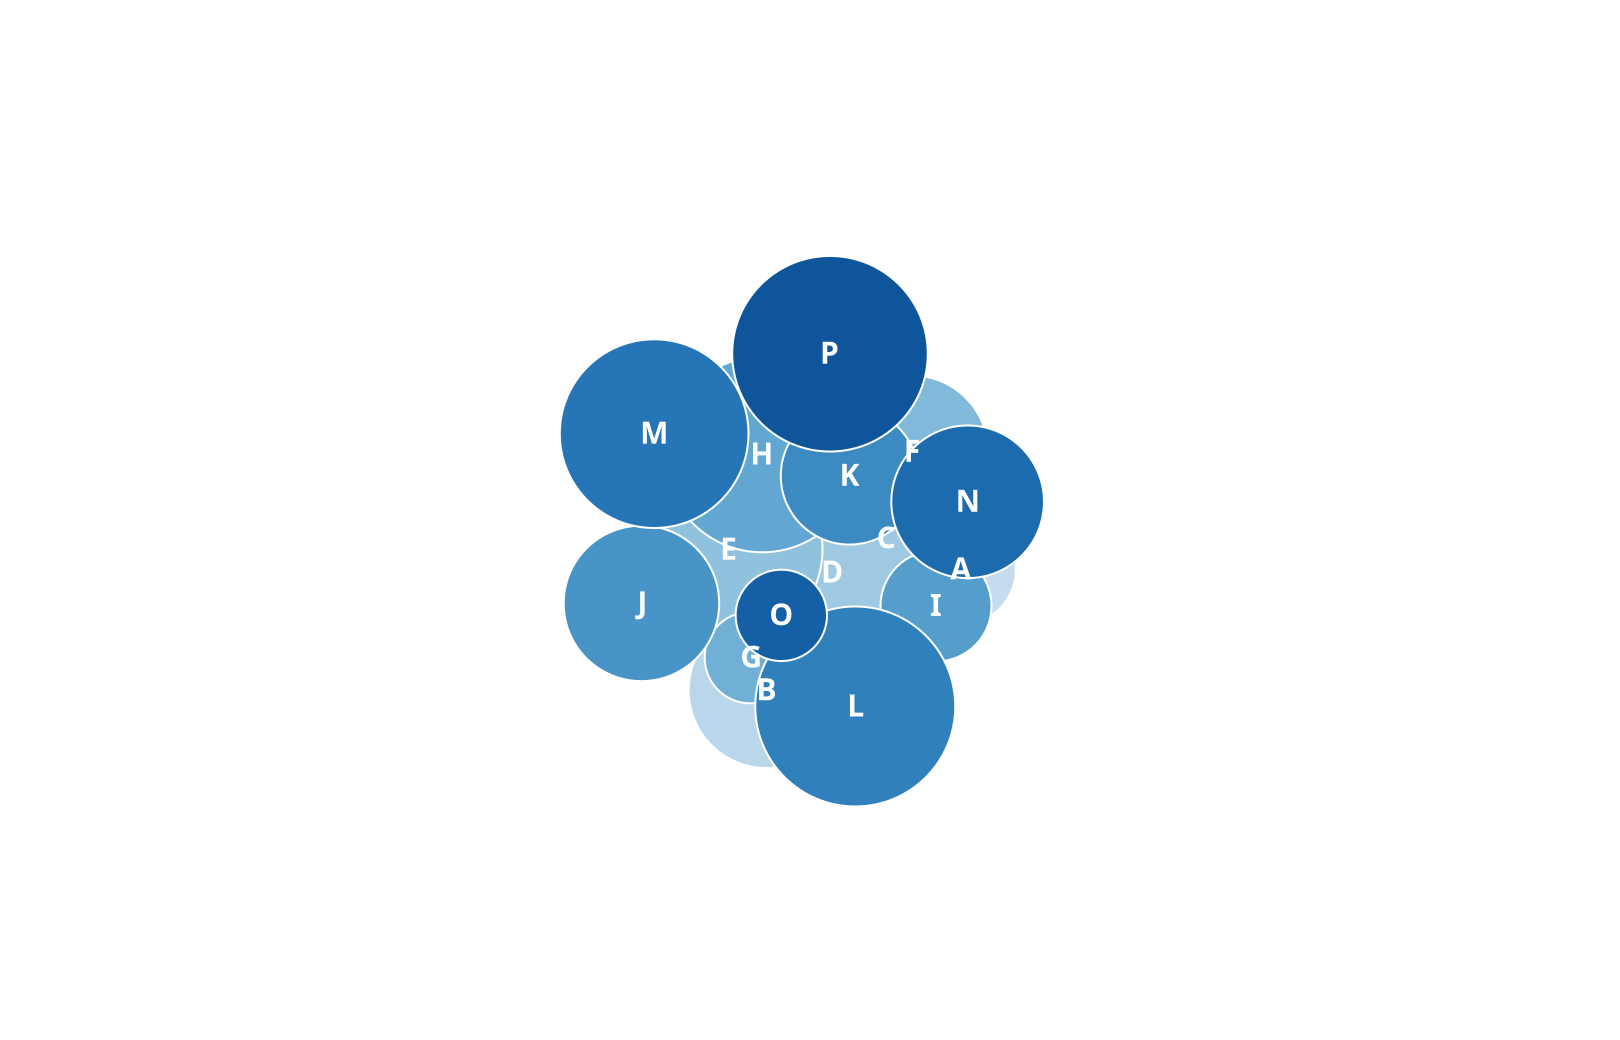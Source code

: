 {
  "$schema": "https://vega.github.io/schema/vega/v6.json",
  "description": "A packed bubble chart.",
  "usermeta": {
    "author": "David Bacci",
    "github": "https://github.com/PBI-David/Deneb-Showcase"
  },
  "width": 800,
  "height": 500,
  "padding": {"left": 5, "right": 5, "top": 20, "bottom": 0},
  "autosize": "none",
  "signals": [
    {"name": "cx", "update": "width / 2"},
    {"name": "cy", "update": "height / 2"},
    {
      "name": "gravityX",
      "value": 0.2,
      "bind": {"input": "range", "min": 0, "max": 1}
    },
    {
      "name": "gravityY",
      "value": 0.1,
      "bind": {"input": "range", "min": 0, "max": 1}
    }
  ],
  "data": [
    {
      "name": "table",
      "values": [
        {"category": "A", "amount": 0.28},
        {"category": "B", "amount": 0.55},
        {"category": "C", "amount": 0.43},
        {"category": "D", "amount": 0.91},
        {"category": "E", "amount": 0.81},
        {"category": "F", "amount": 0.53},
        {"category": "G", "amount": 0.19},
        {"category": "H", "amount": 0.87},
        {"category": "I", "amount": 0.28},
        {"category": "J", "amount": 0.55},
        {"category": "K", "amount": 0.43},
        {"category": "L", "amount": 0.91},
        {"category": "M", "amount": 0.81},
        {"category": "N", "amount": 0.53},
        {"category": "O", "amount": 0.19},
        {"category": "P", "amount": 0.87}
      ]
    }
  ],
  "scales": [
    {
      "name": "size",
      "domain": {"data": "table", "field": "amount"},
      "range": [0, 10000]
    },
    {
      "name": "color",
      "type": "ordinal",
      "domain": {"data": "table", "field": "category"},
      "range": "ramp"
    }
  ],
  "marks": [
    {
      "name": "nodes",
      "type": "symbol",
      "from": {"data": "table"},
      "encode": {
        "enter": {
          "fill": {"scale": "color", "field": "category"},
          "xfocus": {"signal": "cx"},
          "yfocus": {"signal": "cy"}
        },
        "update": {
          "size": {"signal": "datum.amount", "scale": "size"},
          "stroke": {"value": "white"},
          "strokeWidth": {"value": 1},
          "tooltip": {"signal": "datum"}
        }
      },
      "transform": [
        {
          "type": "force",
          "iterations": 100,
          "static": false,
          "forces": [
            {
              "force": "collide",
              "iterations": 2,
              "radius": {"expr": "sqrt(datum.size)/2"}
            },
            {"force": "center", "x": {"signal": "cx"}, "y": {"signal": "cy"}},
            {"force": "x", "x": "xfocus", "strength": {"signal": "gravityX"}},
            {"force": "y", "y": "yfocus", "strength": {"signal": "gravityY"}}
          ]
        }
      ]
    },
    {
      "type": "text",
      "from": {"data": "nodes"},
      "encode": {
        "enter": {
          "align": {"value": "center"},
          "baseline": {"value": "middle"},
          "fontSize": {"value": 15},
          "fontWeight": {"value": "bold"},
          "fill": {"value": "white"},
          "text": {"field": "datum.category"}
        },
        "update": {"x": {"field": "x"}, "y": {"field": "y"}}
      }
    }
  ]
}
